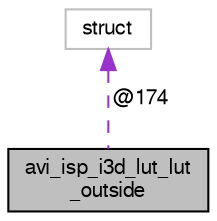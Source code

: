 digraph "avi_isp_i3d_lut_lut_outside"
{
  edge [fontname="FreeSans",fontsize="10",labelfontname="FreeSans",labelfontsize="10"];
  node [fontname="FreeSans",fontsize="10",shape=record];
  Node1 [label="avi_isp_i3d_lut_lut\l_outside",height=0.2,width=0.4,color="black", fillcolor="grey75", style="filled", fontcolor="black"];
  Node2 -> Node1 [dir="back",color="darkorchid3",fontsize="10",style="dashed",label=" @174" ,fontname="FreeSans"];
  Node2 [label="struct",height=0.2,width=0.4,color="grey75", fillcolor="white", style="filled"];
}
